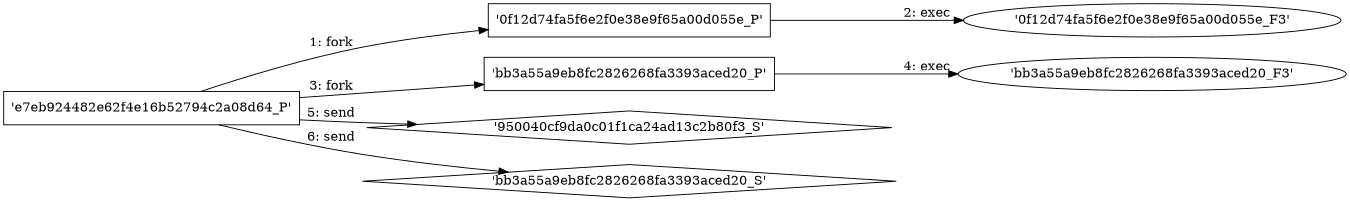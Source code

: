 digraph "D:\Learning\Paper\apt\基于CTI的攻击预警\Dataset\攻击图\ASGfromALLCTI\Use Hotmail or Gmail Be on alert for phishing scams.dot" {
rankdir="LR"
size="9"
fixedsize="false"
splines="true"
nodesep=0.3
ranksep=0
fontsize=10
overlap="scalexy"
engine= "neato"
	"'e7eb924482e62f4e16b52794c2a08d64_P'" [node_type=Process shape=box]
	"'0f12d74fa5f6e2f0e38e9f65a00d055e_P'" [node_type=Process shape=box]
	"'e7eb924482e62f4e16b52794c2a08d64_P'" -> "'0f12d74fa5f6e2f0e38e9f65a00d055e_P'" [label="1: fork"]
	"'0f12d74fa5f6e2f0e38e9f65a00d055e_P'" [node_type=Process shape=box]
	"'0f12d74fa5f6e2f0e38e9f65a00d055e_F3'" [node_type=File shape=ellipse]
	"'0f12d74fa5f6e2f0e38e9f65a00d055e_P'" -> "'0f12d74fa5f6e2f0e38e9f65a00d055e_F3'" [label="2: exec"]
	"'e7eb924482e62f4e16b52794c2a08d64_P'" [node_type=Process shape=box]
	"'bb3a55a9eb8fc2826268fa3393aced20_P'" [node_type=Process shape=box]
	"'e7eb924482e62f4e16b52794c2a08d64_P'" -> "'bb3a55a9eb8fc2826268fa3393aced20_P'" [label="3: fork"]
	"'bb3a55a9eb8fc2826268fa3393aced20_P'" [node_type=Process shape=box]
	"'bb3a55a9eb8fc2826268fa3393aced20_F3'" [node_type=File shape=ellipse]
	"'bb3a55a9eb8fc2826268fa3393aced20_P'" -> "'bb3a55a9eb8fc2826268fa3393aced20_F3'" [label="4: exec"]
	"'950040cf9da0c01f1ca24ad13c2b80f3_S'" [node_type=Socket shape=diamond]
	"'e7eb924482e62f4e16b52794c2a08d64_P'" [node_type=Process shape=box]
	"'e7eb924482e62f4e16b52794c2a08d64_P'" -> "'950040cf9da0c01f1ca24ad13c2b80f3_S'" [label="5: send"]
	"'bb3a55a9eb8fc2826268fa3393aced20_S'" [node_type=Socket shape=diamond]
	"'e7eb924482e62f4e16b52794c2a08d64_P'" [node_type=Process shape=box]
	"'e7eb924482e62f4e16b52794c2a08d64_P'" -> "'bb3a55a9eb8fc2826268fa3393aced20_S'" [label="6: send"]
}
